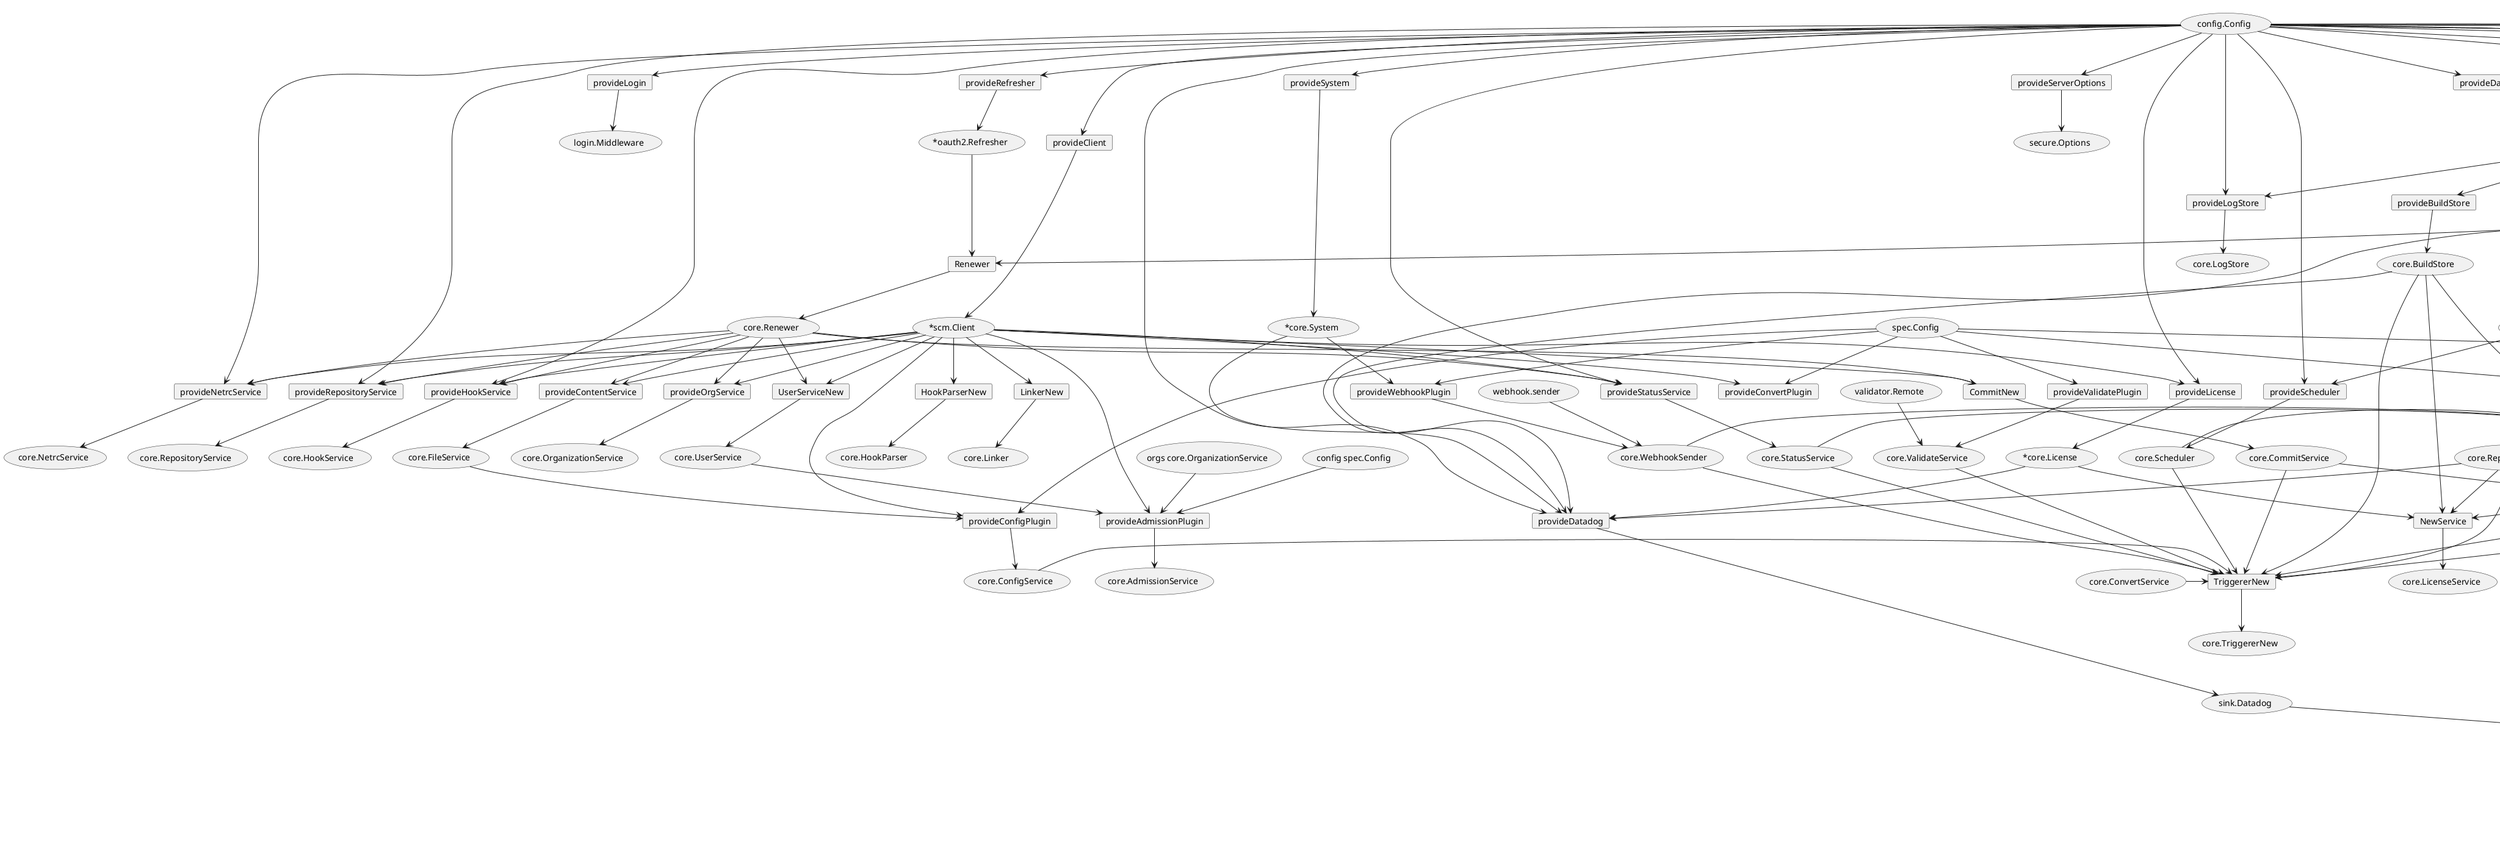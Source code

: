 @startuml

(rpc.Client) --> (manager.BuildManager)

(registry.External) --> (core.RegistryService)
(registry.FileSource)  --> (core.RegistryService)
(registry.EndpointSource) --> (core.RegistryService)
(registry.staticController) --> (core.RegistryService)

(secret.External) --> (core.SecretService)

(validator.Remote) --> (core.ValidateService)

(webhook.sender) --> (core.WebhookSender)


card provideClient
(config.Config)---> provideClient
provideClient ---> (*scm.Client)


card provideLicense
card NewService
(*scm.Client) --> provideLicense
(config.Config) --> provideLicense
provideLicense --> (*core.License)

(core.UserStore) --> NewService
(core.RepositoryStore) --> NewService
(core.BuildStore) --> NewService
(*core.License) --> NewService
NewService --> (core.LicenseService)

card provideLogin
card provideRefresher
(config.Config) --> provideLogin
provideLogin --> (login.Middleware)
(config.Config) --> provideRefresher
provideRefresher --> (*oauth2.Refresher)

card provideAdmissionPlugin
(*scm.Client) --> provideAdmissionPlugin
(orgs core.OrganizationService) --> provideAdmissionPlugin
(core.UserService) --> provideAdmissionPlugin
(config spec.Config) --> provideAdmissionPlugin
provideAdmissionPlugin --> (core.AdmissionService)

card provideConfigPlugin
(*scm.Client) --> provideConfigPlugin
(core.FileService) --> provideConfigPlugin
(spec.Config) --> provideConfigPlugin
provideConfigPlugin --> (core.ConfigService)

card provideConvertPlugin
(*scm.Client) --> provideConvertPlugin
(spec.Config) --> provideConvertPlugin

card provideRegistryPlugin
(spec.Config) --> provideRegistryPlugin
provideRegistryPlugin --> (core.RegistryService)

card provideSecretPlugin
(spec.Config) --> provideSecretPlugin
provideSecretPlugin --> (core.SecretService)

card provideValidatePlugin
(spec.Config) --> provideValidatePlugin
provideValidatePlugin --> (core.ValidateService)

card provideWebhookPlugin
(spec.Config) --> provideWebhookPlugin
(*core.System) --> provideWebhookPlugin
provideWebhookPlugin --> (core.WebhookSender)

card provideRunner
(manager.BuildManager) --> provideRunner
(core.SecretService) --> provideRunner
(core.RegistryService) --> provideRunner
(config.Config) --> provideRunner
provideRunner --> (runner.Runner)


card provideScheduler
(core.StageStore) --> provideScheduler
(config.Config) --> provideScheduler
provideScheduler --> (core.Scheduler)

card provideRouter
(api.Server) --> provideRouter
(web.Server) --> provideRouter
(rpcHandlerV1) --> provideRouter
(rpcHandlerV2) --> provideRouter
(healthzHandler) -->provideRouter 
(*metric.Server) -->provideRouter
provideRouter --> (*chi.Mux)

card provideHealthz
provideHealthz --> healthzHandler

card provideRPC
(manager.BuildManager) --> provideRPC
(config.Config) --> provideRPC
provideRPC --> rpcHandlerV1

card provideRPC2
(manager.BuildManager) --> provideRPC2
(config.Config) --> provideRPC2
provideRPC2 --> rpcHandlerV2

card provideServer
(*chi.Mux) --> provideServer
(config.Config) --> provideServer
provideServer --> (server.Server)

card provideServerOptions
(config.Config) --> provideServerOptions
provideServerOptions --> (secure.Options)

card provideMetric
(core.Session) --> provideMetric
(config.Config) --> provideMetric
provideMetric --> (*metric.Server)

card cancelerNew
(core.BuildStore) -> cancelerNew
(core.Pubsub) -> cancelerNew
(core.RepositoryStore) -> cancelerNew
(core.Scheduler) -> cancelerNew
(core.StageStore) -> cancelerNew
(core.StatusService) -> cancelerNew
(core.StepStore) -> cancelerNew
(core.UserStore) -> cancelerNew
(core.WebhookSender) -> cancelerNew
cancelerNew --> (core.Canceler)

card CommitNew
(*scm.Client) --> CommitNew
(core.Renewer) --> CommitNew
CommitNew --> (core.CommitService)

card SchedulerNew
(core.CommitService) --> SchedulerNew
(core.CronStore) --> SchedulerNew
(core.RepositoryStore) --> SchedulerNew
(core.UserStore) --> SchedulerNew
(core.Triggerer) --> SchedulerNew
SchedulerNew --> (cron.Scheduler)

card LogStreamNew
LogStreamNew --> (core.LogStream)
card PubsubNew
PubsubNew --> (core.Pubsub)

card LinkerNew
(*scm.Client) --> LinkerNew
LinkerNew--> (core.Linker)

card HookParserNew
(*scm.Client) --> HookParserNew
HookParserNew--> (core.HookParser)

card Renewer
(*oauth2.Refresher) --> Renewer
(core.UserStore) --> Renewer
Renewer --> (core.Renewer)

card TriggererNew
(core.Canceler) -> TriggererNew
(core.ConfigService) -> TriggererNew
(core.ConvertService) -> TriggererNew
(core.CommitService) -> TriggererNew
(core.StatusService) -> TriggererNew
(core.BuildStore) -> TriggererNew
(core.Scheduler) -> TriggererNew
(core.RepositoryStore) -> TriggererNew
(core.UserStore) -> TriggererNew
(core.ValidateService) -> TriggererNew
(core.WebhookSender) --> TriggererNew
TriggererNew --> (core.TriggererNew)

card UserServiceNew
(*scm.Client) --> UserServiceNew
(core.Renewer) --> UserServiceNew
UserServiceNew --> core.UserService

card provideContentService
(*scm.Client) --> provideContentService
(core.Renewer) --> provideContentService
provideContentService --> (core.FileService)

card provideHookService
(*scm.Client) --> provideHookService
(core.Renewer) --> provideHookService
(config.Config) --> provideHookService
provideHookService --> (core.HookService)


card provideNetrcService
(*scm.Client) --> provideNetrcService
(core.Renewer) --> provideNetrcService
(config.Config) --> provideNetrcService
provideNetrcService --> (core.NetrcService)

card provideOrgService
(*scm.Client) --> provideOrgService
(core.Renewer) --> provideOrgService
provideOrgService --> (core.OrganizationService)

card provideRepositoryService
(*scm.Client) --> provideRepositoryService
(core.Renewer) --> provideRepositoryService
(config.Config) --> provideRepositoryService
provideRepositoryService --> (core.RepositoryService)

card provideSession
(core.UserStore) --> provideSession
(config.Config) --> provideSession
provideSession --> (core.Session)

card provideStatusService
(*scm.Client) --> provideStatusService
(core.Renewer) --> provideStatusService
(config.Config) --> provideStatusService
provideStatusService --> (core.StatusService)

card provideSyncer
(core.RepositoryStore) --> provideSyncer
(core.UserStore) --> provideSyncer
(core.Batcher) --> provideSyncer
(config.Config) --> provideSyncer
provideSyncer --> (core.Syncer)

card provideSystem
config.Config --> provideSystem
provideSystem --> (*core.System)

card provideDatadog
(core.UserStore) --> provideDatadog
(core.RepositoryStore) --> provideDatadog
(core.BuildStore) --> provideDatadog
(*core.System) --> provideDatadog
(*core.License) --> provideDatadog
(config.Config) --> provideDatadog
provideDatadog --> (sink.Datadog)

card provideDatabase
(config.Config) --> provideDatabase
provideDatabase --> (*db.DB)

card provideEncrypter
(config.Config) --> provideEncrypter
provideEncrypter --> (encrypt.Encrypter)

card provideBuildStore
(*db.DB) --> provideBuildStore
provideBuildStore --> (core.BuildStore)

card provideLogStore
(*db.DB) --> provideLogStore
(config.Config)  --> provideLogStore
provideLogStore --> (core.LogStore)

card provideStageStore
(*db.DB) -> provideStageStore
provideStageStore--> (core.StageStore)

card provideRepoStore
(*db.DB) -> provideRepoStore
provideRepoStore--> (core.RepositoryStore)

card provideUserStore
(*db.DB) -> provideUserStore
provideUserStore --> (core.UserStore)

card provideBatchStore
(*db.DB) --> provideBatchStore
(config.Config) --> provideBatchStore
provideBatchStore --> (core.Batcher)

card CronStoreNew
(*db.DB) -> CronStoreNew
CronStoreNew --> (core.CronStore)

card PermStoreNew
(*db.DB) -> PermStoreNew
PermStoreNew --> (core.PermStore)

card SecretStoreNew
(*db.DB) --> SecretStoreNew
(encrypt.Encrypter) --> SecretStoreNew
SecretStoreNew --> (core.SecretStore)

card GlobalSecretStoreNew
(*db.DB) --> GlobalSecretStoreNew
(encrypt.Encrypter) --> GlobalSecretStoreNew
GlobalSecretStoreNew --> (core.GlobalSecretStore)

card StepStoreNew
(*db.DB) -> StepStoreNew
StepStoreNew --> (core.StepStore)



card newApplication
(cron.Scheduler) --> newApplication
(sink.Datadog) --> newApplication
(runner.Runner) --> newApplication
(server.Server) --> newApplication
(core.UserStore) --> newApplication
newApplication --> application

@enduml













